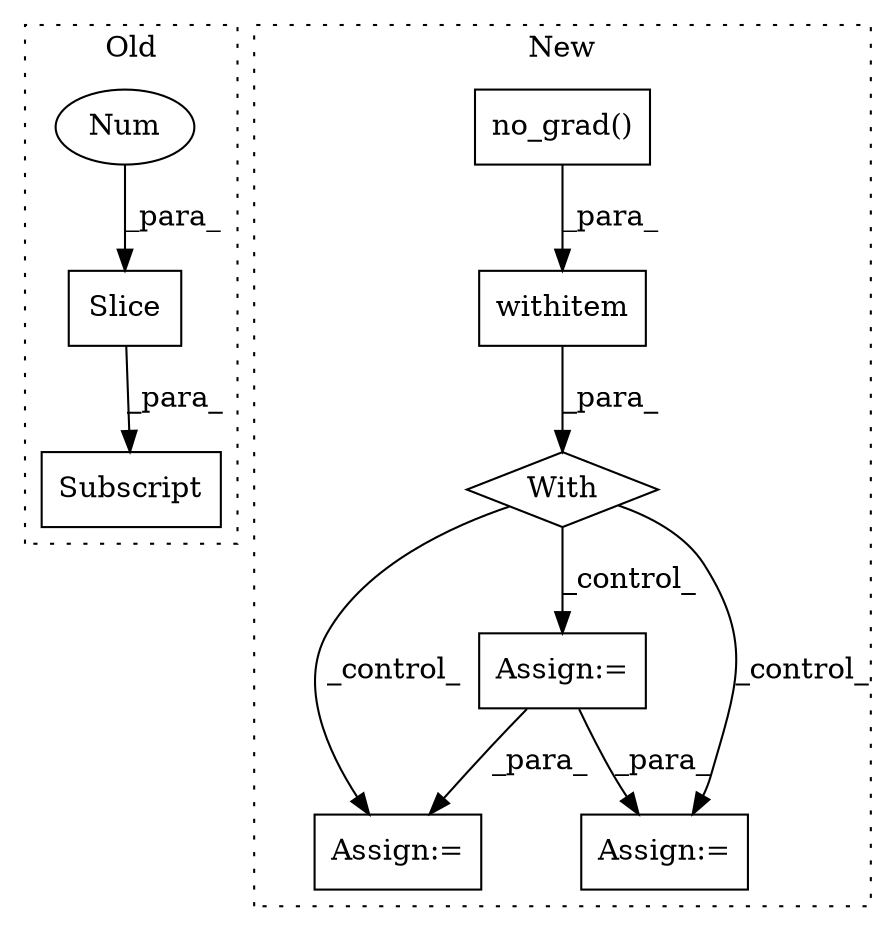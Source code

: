 digraph G {
subgraph cluster0 {
1 [label="Slice" a="80" s="11872" l="2" shape="box"];
4 [label="Num" a="76" s="11873" l="1" shape="ellipse"];
5 [label="Subscript" a="63" s="11856,0" l="19,0" shape="box"];
label = "Old";
style="dotted";
}
subgraph cluster1 {
2 [label="withitem" a="49" s="11477" l="5" shape="box"];
3 [label="With" a="39" s="11472,11482" l="5,24" shape="diamond"];
6 [label="Assign:=" a="68" s="12058" l="3" shape="box"];
7 [label="no_grad()" a="75" s="11477" l="15" shape="box"];
8 [label="Assign:=" a="68" s="11956" l="3" shape="box"];
9 [label="Assign:=" a="68" s="11823" l="3" shape="box"];
label = "New";
style="dotted";
}
1 -> 5 [label="_para_"];
2 -> 3 [label="_para_"];
3 -> 8 [label="_control_"];
3 -> 6 [label="_control_"];
3 -> 9 [label="_control_"];
4 -> 1 [label="_para_"];
7 -> 2 [label="_para_"];
9 -> 6 [label="_para_"];
9 -> 8 [label="_para_"];
}